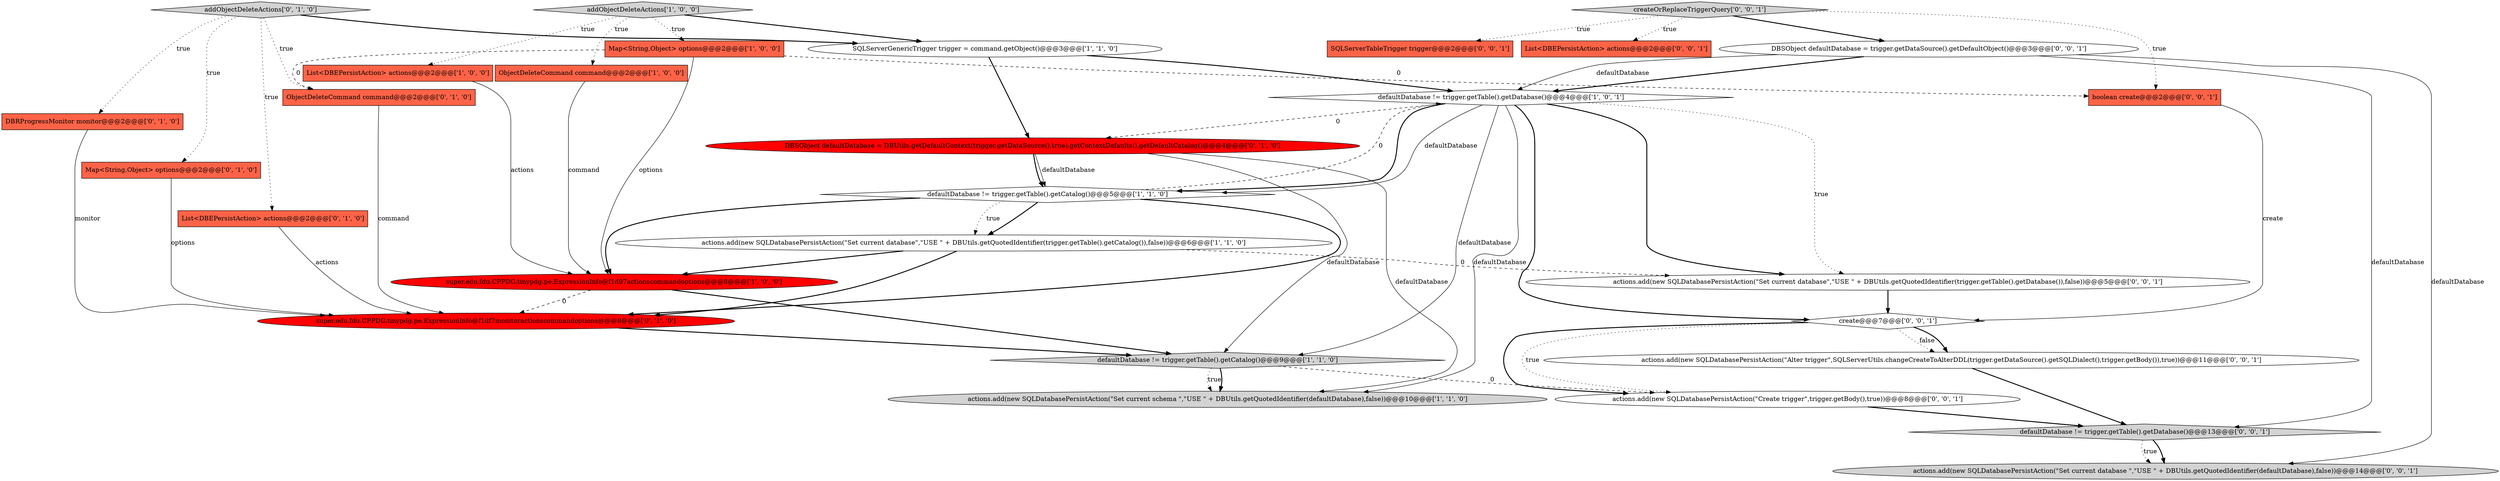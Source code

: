 digraph {
9 [style = filled, label = "addObjectDeleteActions['1', '0', '0']", fillcolor = lightgray, shape = diamond image = "AAA0AAABBB1BBB"];
20 [style = filled, label = "createOrReplaceTriggerQuery['0', '0', '1']", fillcolor = lightgray, shape = diamond image = "AAA0AAABBB3BBB"];
25 [style = filled, label = "create@@@7@@@['0', '0', '1']", fillcolor = white, shape = diamond image = "AAA0AAABBB3BBB"];
22 [style = filled, label = "DBSObject defaultDatabase = trigger.getDataSource().getDefaultObject()@@@3@@@['0', '0', '1']", fillcolor = white, shape = ellipse image = "AAA0AAABBB3BBB"];
27 [style = filled, label = "boolean create@@@2@@@['0', '0', '1']", fillcolor = tomato, shape = box image = "AAA0AAABBB3BBB"];
10 [style = filled, label = "super.edu.fdu.CPPDG.tinypdg.pe.ExpressionInfo@f1d97actionscommandoptions@@@8@@@['1', '0', '0']", fillcolor = red, shape = ellipse image = "AAA1AAABBB1BBB"];
6 [style = filled, label = "defaultDatabase != trigger.getTable().getCatalog()@@@5@@@['1', '1', '0']", fillcolor = white, shape = diamond image = "AAA0AAABBB1BBB"];
3 [style = filled, label = "actions.add(new SQLDatabasePersistAction(\"Set current database\",\"USE \" + DBUtils.getQuotedIdentifier(trigger.getTable().getCatalog()),false))@@@6@@@['1', '1', '0']", fillcolor = white, shape = ellipse image = "AAA0AAABBB1BBB"];
13 [style = filled, label = "super.edu.fdu.CPPDG.tinypdg.pe.ExpressionInfo@f1df7monitoractionscommandoptions@@@8@@@['0', '1', '0']", fillcolor = red, shape = ellipse image = "AAA1AAABBB2BBB"];
11 [style = filled, label = "addObjectDeleteActions['0', '1', '0']", fillcolor = lightgray, shape = diamond image = "AAA0AAABBB2BBB"];
21 [style = filled, label = "SQLServerTableTrigger trigger@@@2@@@['0', '0', '1']", fillcolor = tomato, shape = box image = "AAA0AAABBB3BBB"];
26 [style = filled, label = "actions.add(new SQLDatabasePersistAction(\"Alter trigger\",SQLServerUtils.changeCreateToAlterDDL(trigger.getDataSource().getSQLDialect(),trigger.getBody()),true))@@@11@@@['0', '0', '1']", fillcolor = white, shape = ellipse image = "AAA0AAABBB3BBB"];
0 [style = filled, label = "defaultDatabase != trigger.getTable().getDatabase()@@@4@@@['1', '0', '1']", fillcolor = white, shape = diamond image = "AAA0AAABBB1BBB"];
2 [style = filled, label = "ObjectDeleteCommand command@@@2@@@['1', '0', '0']", fillcolor = tomato, shape = box image = "AAA0AAABBB1BBB"];
28 [style = filled, label = "defaultDatabase != trigger.getTable().getDatabase()@@@13@@@['0', '0', '1']", fillcolor = lightgray, shape = diamond image = "AAA0AAABBB3BBB"];
5 [style = filled, label = "actions.add(new SQLDatabasePersistAction(\"Set current schema \",\"USE \" + DBUtils.getQuotedIdentifier(defaultDatabase),false))@@@10@@@['1', '1', '0']", fillcolor = lightgray, shape = ellipse image = "AAA0AAABBB1BBB"];
17 [style = filled, label = "ObjectDeleteCommand command@@@2@@@['0', '1', '0']", fillcolor = tomato, shape = box image = "AAA1AAABBB2BBB"];
12 [style = filled, label = "DBRProgressMonitor monitor@@@2@@@['0', '1', '0']", fillcolor = tomato, shape = box image = "AAA0AAABBB2BBB"];
15 [style = filled, label = "Map<String,Object> options@@@2@@@['0', '1', '0']", fillcolor = tomato, shape = box image = "AAA0AAABBB2BBB"];
4 [style = filled, label = "Map<String,Object> options@@@2@@@['1', '0', '0']", fillcolor = tomato, shape = box image = "AAA1AAABBB1BBB"];
8 [style = filled, label = "SQLServerGenericTrigger trigger = command.getObject()@@@3@@@['1', '1', '0']", fillcolor = white, shape = ellipse image = "AAA0AAABBB1BBB"];
14 [style = filled, label = "DBSObject defaultDatabase = DBUtils.getDefaultContext(trigger.getDataSource(),true).getContextDefaults().getDefaultCatalog()@@@4@@@['0', '1', '0']", fillcolor = red, shape = ellipse image = "AAA1AAABBB2BBB"];
1 [style = filled, label = "List<DBEPersistAction> actions@@@2@@@['1', '0', '0']", fillcolor = tomato, shape = box image = "AAA0AAABBB1BBB"];
16 [style = filled, label = "List<DBEPersistAction> actions@@@2@@@['0', '1', '0']", fillcolor = tomato, shape = box image = "AAA0AAABBB2BBB"];
18 [style = filled, label = "actions.add(new SQLDatabasePersistAction(\"Set current database\",\"USE \" + DBUtils.getQuotedIdentifier(trigger.getTable().getDatabase()),false))@@@5@@@['0', '0', '1']", fillcolor = white, shape = ellipse image = "AAA0AAABBB3BBB"];
23 [style = filled, label = "actions.add(new SQLDatabasePersistAction(\"Set current database \",\"USE \" + DBUtils.getQuotedIdentifier(defaultDatabase),false))@@@14@@@['0', '0', '1']", fillcolor = lightgray, shape = ellipse image = "AAA0AAABBB3BBB"];
19 [style = filled, label = "actions.add(new SQLDatabasePersistAction(\"Create trigger\",trigger.getBody(),true))@@@8@@@['0', '0', '1']", fillcolor = white, shape = ellipse image = "AAA0AAABBB3BBB"];
7 [style = filled, label = "defaultDatabase != trigger.getTable().getCatalog()@@@9@@@['1', '1', '0']", fillcolor = lightgray, shape = diamond image = "AAA0AAABBB1BBB"];
24 [style = filled, label = "List<DBEPersistAction> actions@@@2@@@['0', '0', '1']", fillcolor = tomato, shape = box image = "AAA0AAABBB3BBB"];
12->13 [style = solid, label="monitor"];
6->3 [style = bold, label=""];
4->10 [style = solid, label="options"];
14->5 [style = solid, label="defaultDatabase"];
17->13 [style = solid, label="command"];
0->18 [style = dotted, label="true"];
20->24 [style = dotted, label="true"];
4->17 [style = dashed, label="0"];
0->6 [style = bold, label=""];
6->0 [style = dashed, label="0"];
3->18 [style = dashed, label="0"];
27->25 [style = solid, label="create"];
11->12 [style = dotted, label="true"];
11->17 [style = dotted, label="true"];
8->14 [style = bold, label=""];
20->27 [style = dotted, label="true"];
4->27 [style = dashed, label="0"];
20->21 [style = dotted, label="true"];
1->10 [style = solid, label="actions"];
10->13 [style = dashed, label="0"];
0->7 [style = solid, label="defaultDatabase"];
9->8 [style = bold, label=""];
10->7 [style = bold, label=""];
14->6 [style = solid, label="defaultDatabase"];
20->22 [style = bold, label=""];
7->5 [style = dotted, label="true"];
22->23 [style = solid, label="defaultDatabase"];
8->0 [style = bold, label=""];
0->14 [style = dashed, label="0"];
3->10 [style = bold, label=""];
7->5 [style = bold, label=""];
0->6 [style = solid, label="defaultDatabase"];
2->10 [style = solid, label="command"];
16->13 [style = solid, label="actions"];
22->0 [style = bold, label=""];
7->19 [style = dashed, label="0"];
0->25 [style = bold, label=""];
28->23 [style = bold, label=""];
13->7 [style = bold, label=""];
25->26 [style = dotted, label="false"];
9->2 [style = dotted, label="true"];
6->10 [style = bold, label=""];
6->13 [style = bold, label=""];
25->26 [style = bold, label=""];
25->19 [style = bold, label=""];
9->1 [style = dotted, label="true"];
18->25 [style = bold, label=""];
0->5 [style = solid, label="defaultDatabase"];
3->13 [style = bold, label=""];
9->4 [style = dotted, label="true"];
11->8 [style = bold, label=""];
0->18 [style = bold, label=""];
11->16 [style = dotted, label="true"];
28->23 [style = dotted, label="true"];
15->13 [style = solid, label="options"];
19->28 [style = bold, label=""];
26->28 [style = bold, label=""];
6->3 [style = dotted, label="true"];
14->7 [style = solid, label="defaultDatabase"];
22->0 [style = solid, label="defaultDatabase"];
11->15 [style = dotted, label="true"];
25->19 [style = dotted, label="true"];
22->28 [style = solid, label="defaultDatabase"];
14->6 [style = bold, label=""];
}
